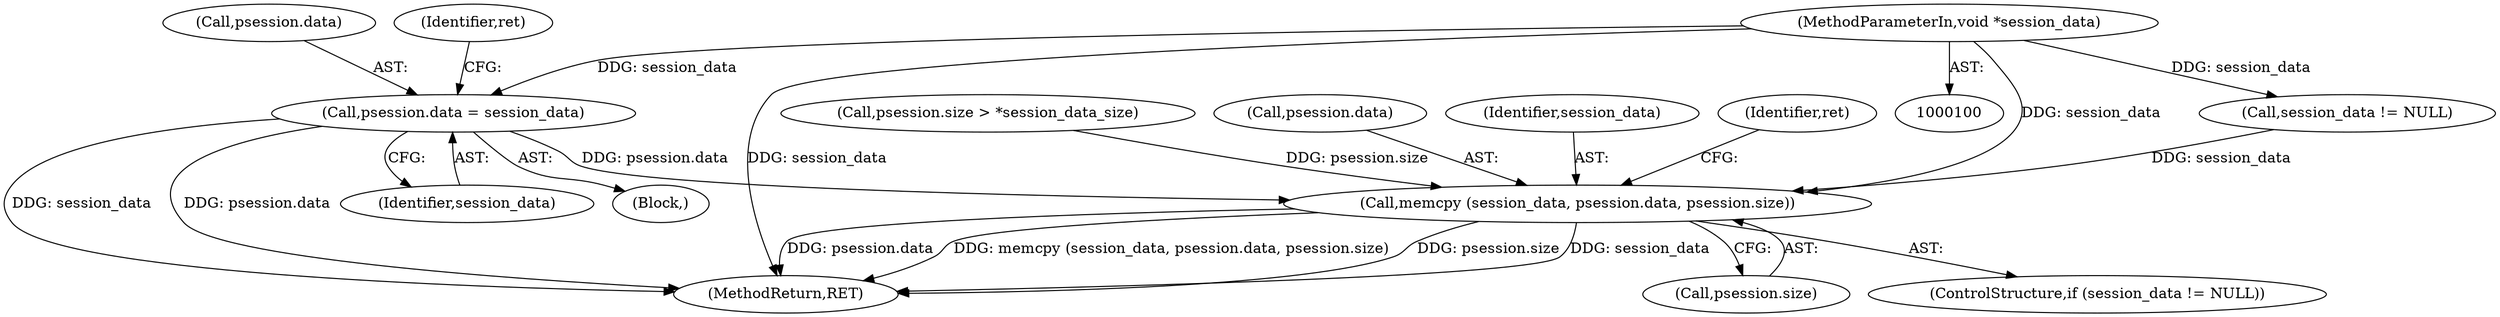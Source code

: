 digraph "0_savannah_190cef6eed37d0e73a73c1e205eb31d45ab60a3c@pointer" {
"1000117" [label="(Call,psession.data = session_data)"];
"1000102" [label="(MethodParameterIn,void *session_data)"];
"1000158" [label="(Call,memcpy (session_data, psession.data, psession.size))"];
"1000155" [label="(Call,session_data != NULL)"];
"1000154" [label="(ControlStructure,if (session_data != NULL))"];
"1000121" [label="(Identifier,session_data)"];
"1000104" [label="(Block,)"];
"1000118" [label="(Call,psession.data)"];
"1000123" [label="(Identifier,ret)"];
"1000158" [label="(Call,memcpy (session_data, psession.data, psession.size))"];
"1000143" [label="(Call,psession.size > *session_data_size)"];
"1000160" [label="(Call,psession.data)"];
"1000159" [label="(Identifier,session_data)"];
"1000175" [label="(MethodReturn,RET)"];
"1000102" [label="(MethodParameterIn,void *session_data)"];
"1000167" [label="(Identifier,ret)"];
"1000117" [label="(Call,psession.data = session_data)"];
"1000163" [label="(Call,psession.size)"];
"1000117" -> "1000104"  [label="AST: "];
"1000117" -> "1000121"  [label="CFG: "];
"1000118" -> "1000117"  [label="AST: "];
"1000121" -> "1000117"  [label="AST: "];
"1000123" -> "1000117"  [label="CFG: "];
"1000117" -> "1000175"  [label="DDG: session_data"];
"1000117" -> "1000175"  [label="DDG: psession.data"];
"1000102" -> "1000117"  [label="DDG: session_data"];
"1000117" -> "1000158"  [label="DDG: psession.data"];
"1000102" -> "1000100"  [label="AST: "];
"1000102" -> "1000175"  [label="DDG: session_data"];
"1000102" -> "1000155"  [label="DDG: session_data"];
"1000102" -> "1000158"  [label="DDG: session_data"];
"1000158" -> "1000154"  [label="AST: "];
"1000158" -> "1000163"  [label="CFG: "];
"1000159" -> "1000158"  [label="AST: "];
"1000160" -> "1000158"  [label="AST: "];
"1000163" -> "1000158"  [label="AST: "];
"1000167" -> "1000158"  [label="CFG: "];
"1000158" -> "1000175"  [label="DDG: psession.size"];
"1000158" -> "1000175"  [label="DDG: session_data"];
"1000158" -> "1000175"  [label="DDG: psession.data"];
"1000158" -> "1000175"  [label="DDG: memcpy (session_data, psession.data, psession.size)"];
"1000155" -> "1000158"  [label="DDG: session_data"];
"1000143" -> "1000158"  [label="DDG: psession.size"];
}
